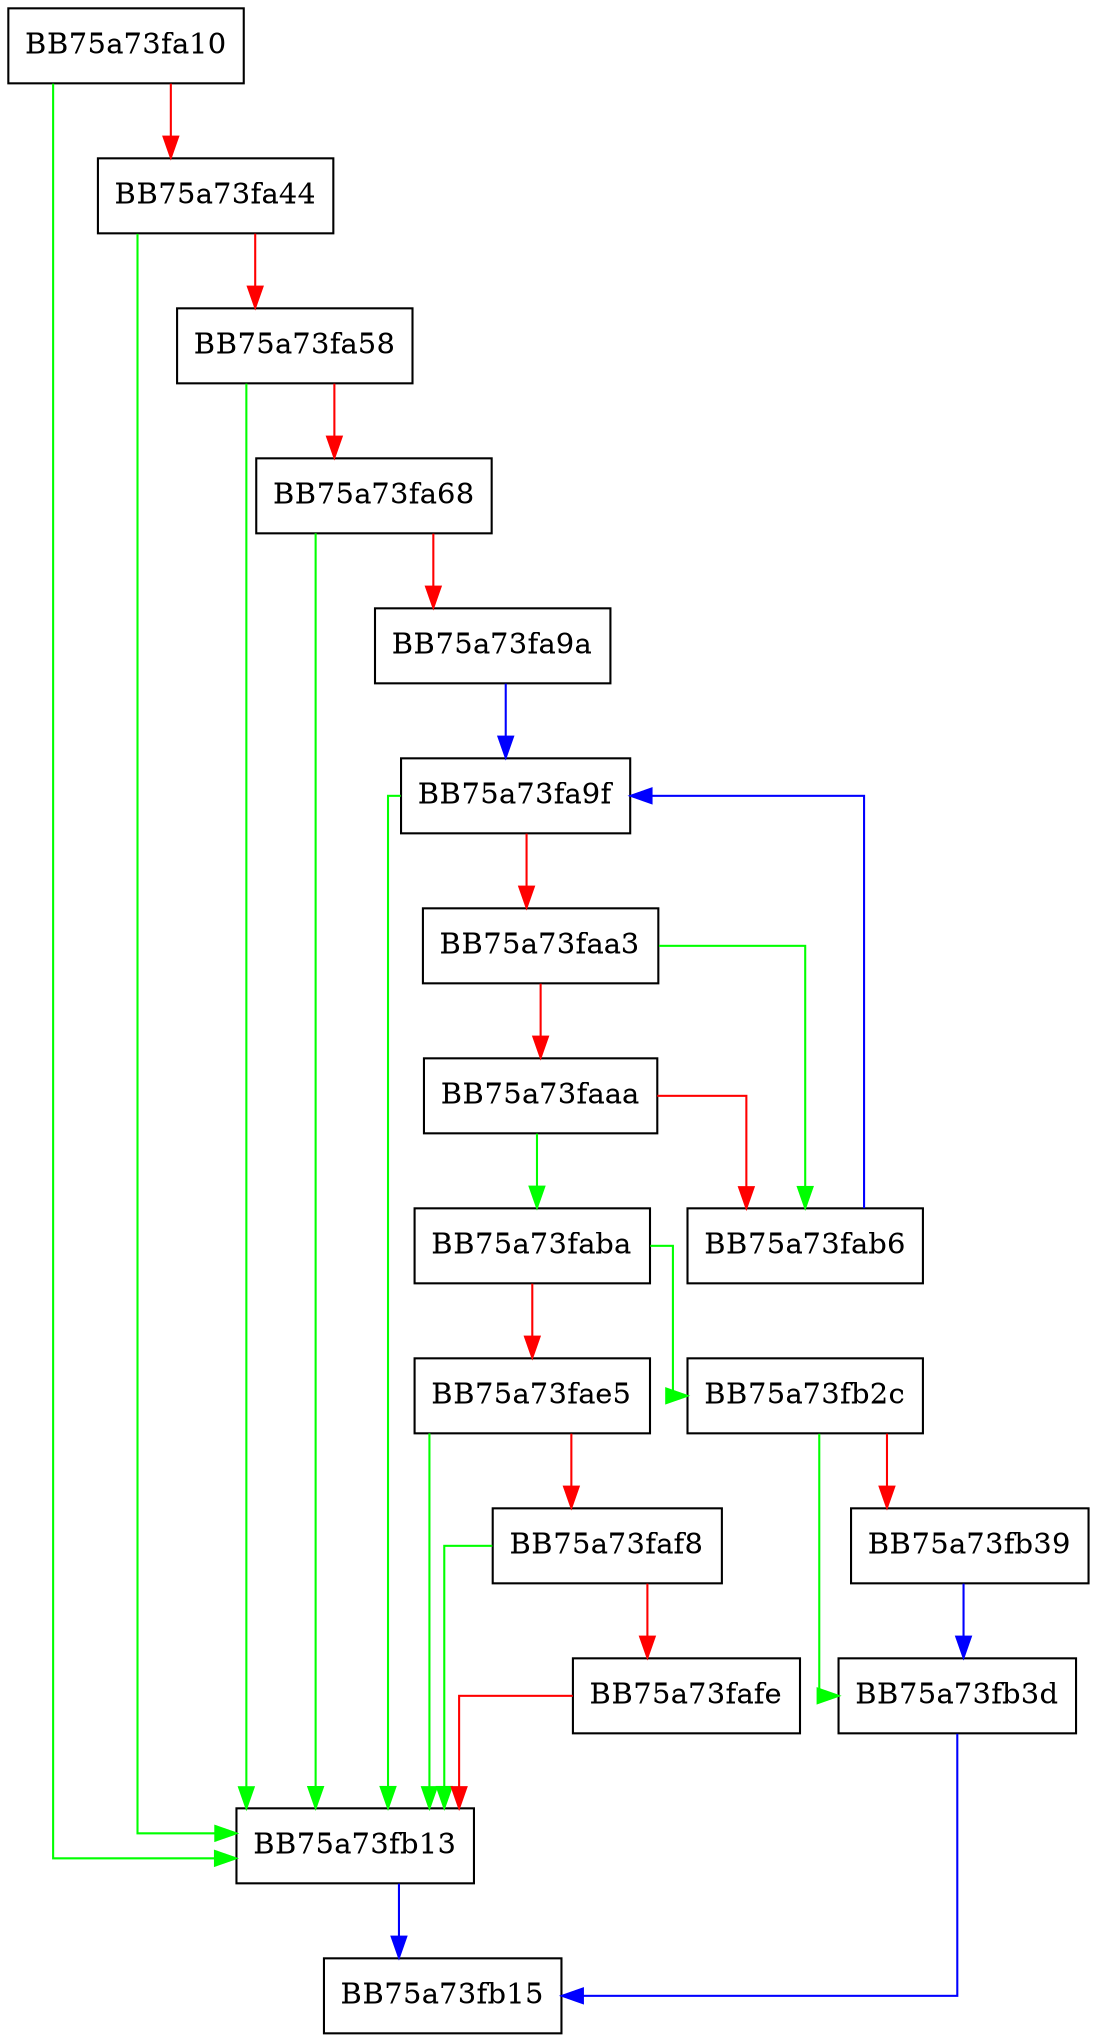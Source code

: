 digraph winzip_ismine {
  node [shape="box"];
  graph [splines=ortho];
  BB75a73fa10 -> BB75a73fb13 [color="green"];
  BB75a73fa10 -> BB75a73fa44 [color="red"];
  BB75a73fa44 -> BB75a73fb13 [color="green"];
  BB75a73fa44 -> BB75a73fa58 [color="red"];
  BB75a73fa58 -> BB75a73fb13 [color="green"];
  BB75a73fa58 -> BB75a73fa68 [color="red"];
  BB75a73fa68 -> BB75a73fb13 [color="green"];
  BB75a73fa68 -> BB75a73fa9a [color="red"];
  BB75a73fa9a -> BB75a73fa9f [color="blue"];
  BB75a73fa9f -> BB75a73fb13 [color="green"];
  BB75a73fa9f -> BB75a73faa3 [color="red"];
  BB75a73faa3 -> BB75a73fab6 [color="green"];
  BB75a73faa3 -> BB75a73faaa [color="red"];
  BB75a73faaa -> BB75a73faba [color="green"];
  BB75a73faaa -> BB75a73fab6 [color="red"];
  BB75a73fab6 -> BB75a73fa9f [color="blue"];
  BB75a73faba -> BB75a73fb2c [color="green"];
  BB75a73faba -> BB75a73fae5 [color="red"];
  BB75a73fae5 -> BB75a73fb13 [color="green"];
  BB75a73fae5 -> BB75a73faf8 [color="red"];
  BB75a73faf8 -> BB75a73fb13 [color="green"];
  BB75a73faf8 -> BB75a73fafe [color="red"];
  BB75a73fafe -> BB75a73fb13 [color="red"];
  BB75a73fb13 -> BB75a73fb15 [color="blue"];
  BB75a73fb2c -> BB75a73fb3d [color="green"];
  BB75a73fb2c -> BB75a73fb39 [color="red"];
  BB75a73fb39 -> BB75a73fb3d [color="blue"];
  BB75a73fb3d -> BB75a73fb15 [color="blue"];
}